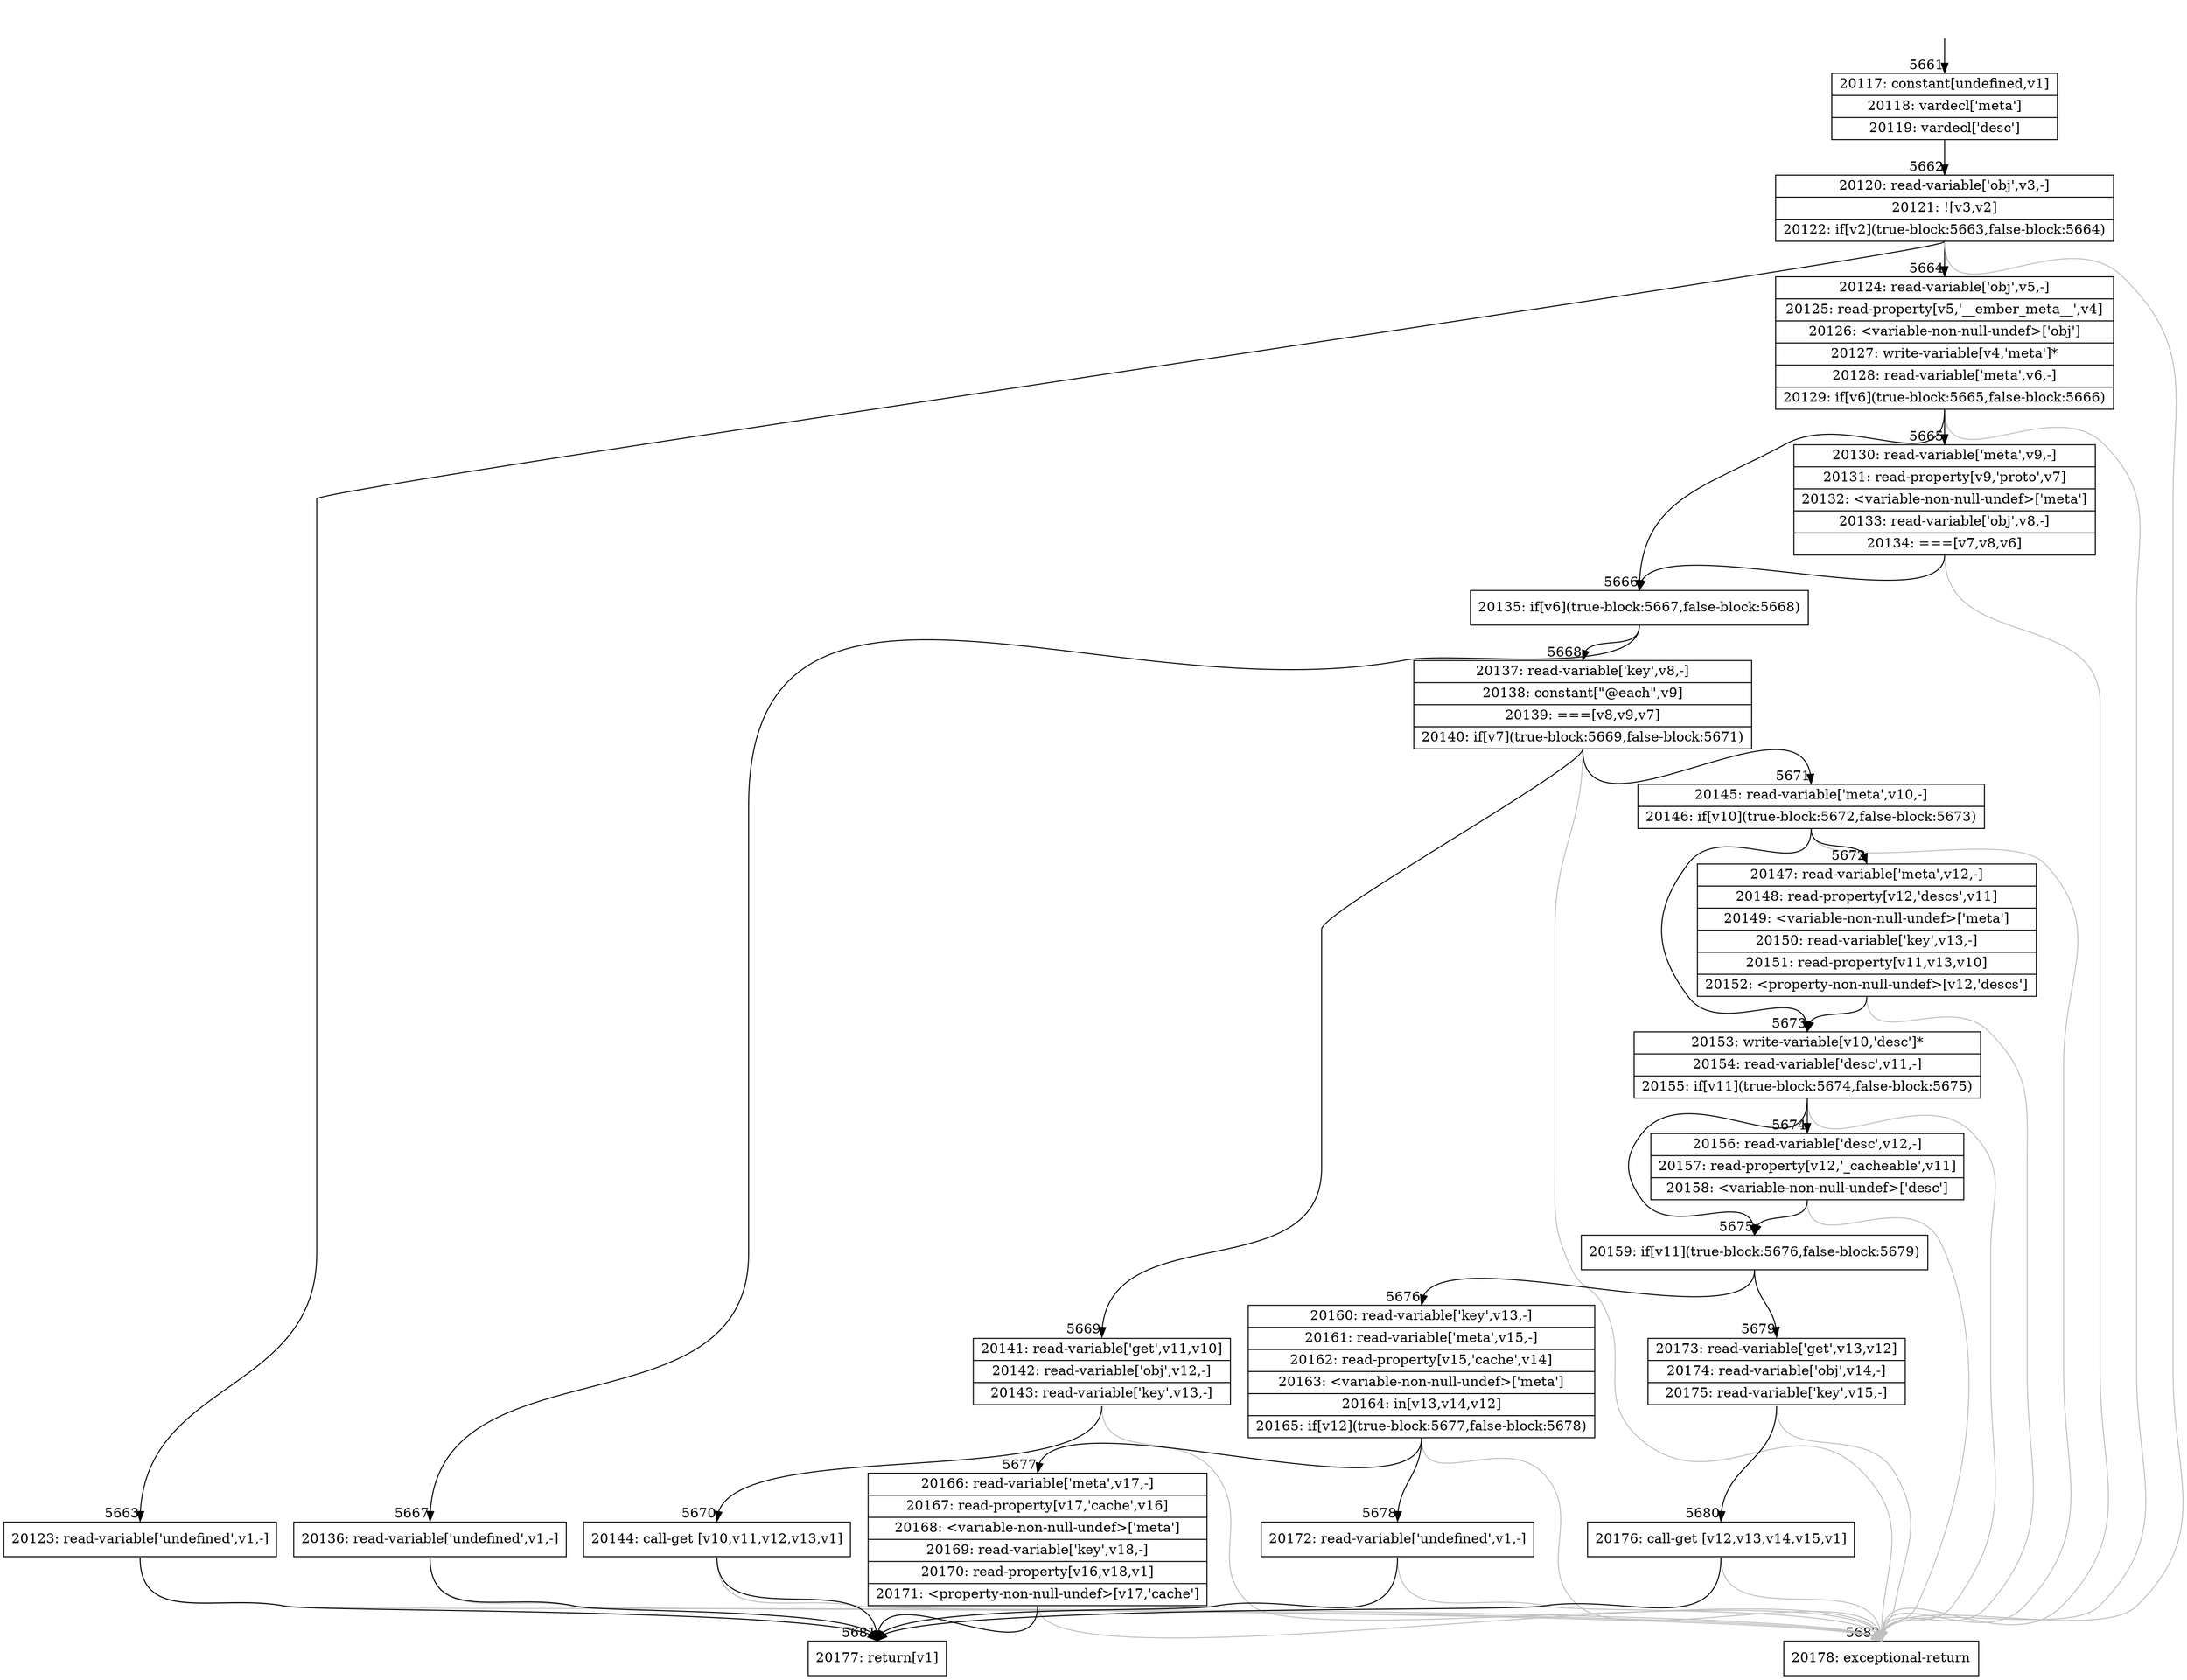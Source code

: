 digraph {
rankdir="TD"
BB_entry460[shape=none,label=""];
BB_entry460 -> BB5661 [tailport=s, headport=n, headlabel="    5661"]
BB5661 [shape=record label="{20117: constant[undefined,v1]|20118: vardecl['meta']|20119: vardecl['desc']}" ] 
BB5661 -> BB5662 [tailport=s, headport=n, headlabel="      5662"]
BB5662 [shape=record label="{20120: read-variable['obj',v3,-]|20121: ![v3,v2]|20122: if[v2](true-block:5663,false-block:5664)}" ] 
BB5662 -> BB5663 [tailport=s, headport=n, headlabel="      5663"]
BB5662 -> BB5664 [tailport=s, headport=n, headlabel="      5664"]
BB5662 -> BB5682 [tailport=s, headport=n, color=gray, headlabel="      5682"]
BB5663 [shape=record label="{20123: read-variable['undefined',v1,-]}" ] 
BB5663 -> BB5681 [tailport=s, headport=n, headlabel="      5681"]
BB5663 -> BB5682 [tailport=s, headport=n, color=gray]
BB5664 [shape=record label="{20124: read-variable['obj',v5,-]|20125: read-property[v5,'__ember_meta__',v4]|20126: \<variable-non-null-undef\>['obj']|20127: write-variable[v4,'meta']*|20128: read-variable['meta',v6,-]|20129: if[v6](true-block:5665,false-block:5666)}" ] 
BB5664 -> BB5666 [tailport=s, headport=n, headlabel="      5666"]
BB5664 -> BB5665 [tailport=s, headport=n, headlabel="      5665"]
BB5664 -> BB5682 [tailport=s, headport=n, color=gray]
BB5665 [shape=record label="{20130: read-variable['meta',v9,-]|20131: read-property[v9,'proto',v7]|20132: \<variable-non-null-undef\>['meta']|20133: read-variable['obj',v8,-]|20134: ===[v7,v8,v6]}" ] 
BB5665 -> BB5666 [tailport=s, headport=n]
BB5665 -> BB5682 [tailport=s, headport=n, color=gray]
BB5666 [shape=record label="{20135: if[v6](true-block:5667,false-block:5668)}" ] 
BB5666 -> BB5667 [tailport=s, headport=n, headlabel="      5667"]
BB5666 -> BB5668 [tailport=s, headport=n, headlabel="      5668"]
BB5667 [shape=record label="{20136: read-variable['undefined',v1,-]}" ] 
BB5667 -> BB5681 [tailport=s, headport=n]
BB5667 -> BB5682 [tailport=s, headport=n, color=gray]
BB5668 [shape=record label="{20137: read-variable['key',v8,-]|20138: constant[\"@each\",v9]|20139: ===[v8,v9,v7]|20140: if[v7](true-block:5669,false-block:5671)}" ] 
BB5668 -> BB5669 [tailport=s, headport=n, headlabel="      5669"]
BB5668 -> BB5671 [tailport=s, headport=n, headlabel="      5671"]
BB5668 -> BB5682 [tailport=s, headport=n, color=gray]
BB5669 [shape=record label="{20141: read-variable['get',v11,v10]|20142: read-variable['obj',v12,-]|20143: read-variable['key',v13,-]}" ] 
BB5669 -> BB5670 [tailport=s, headport=n, headlabel="      5670"]
BB5669 -> BB5682 [tailport=s, headport=n, color=gray]
BB5670 [shape=record label="{20144: call-get [v10,v11,v12,v13,v1]}" ] 
BB5670 -> BB5681 [tailport=s, headport=n]
BB5670 -> BB5682 [tailport=s, headport=n, color=gray]
BB5671 [shape=record label="{20145: read-variable['meta',v10,-]|20146: if[v10](true-block:5672,false-block:5673)}" ] 
BB5671 -> BB5673 [tailport=s, headport=n, headlabel="      5673"]
BB5671 -> BB5672 [tailport=s, headport=n, headlabel="      5672"]
BB5671 -> BB5682 [tailport=s, headport=n, color=gray]
BB5672 [shape=record label="{20147: read-variable['meta',v12,-]|20148: read-property[v12,'descs',v11]|20149: \<variable-non-null-undef\>['meta']|20150: read-variable['key',v13,-]|20151: read-property[v11,v13,v10]|20152: \<property-non-null-undef\>[v12,'descs']}" ] 
BB5672 -> BB5673 [tailport=s, headport=n]
BB5672 -> BB5682 [tailport=s, headport=n, color=gray]
BB5673 [shape=record label="{20153: write-variable[v10,'desc']*|20154: read-variable['desc',v11,-]|20155: if[v11](true-block:5674,false-block:5675)}" ] 
BB5673 -> BB5675 [tailport=s, headport=n, headlabel="      5675"]
BB5673 -> BB5674 [tailport=s, headport=n, headlabel="      5674"]
BB5673 -> BB5682 [tailport=s, headport=n, color=gray]
BB5674 [shape=record label="{20156: read-variable['desc',v12,-]|20157: read-property[v12,'_cacheable',v11]|20158: \<variable-non-null-undef\>['desc']}" ] 
BB5674 -> BB5675 [tailport=s, headport=n]
BB5674 -> BB5682 [tailport=s, headport=n, color=gray]
BB5675 [shape=record label="{20159: if[v11](true-block:5676,false-block:5679)}" ] 
BB5675 -> BB5676 [tailport=s, headport=n, headlabel="      5676"]
BB5675 -> BB5679 [tailport=s, headport=n, headlabel="      5679"]
BB5676 [shape=record label="{20160: read-variable['key',v13,-]|20161: read-variable['meta',v15,-]|20162: read-property[v15,'cache',v14]|20163: \<variable-non-null-undef\>['meta']|20164: in[v13,v14,v12]|20165: if[v12](true-block:5677,false-block:5678)}" ] 
BB5676 -> BB5677 [tailport=s, headport=n, headlabel="      5677"]
BB5676 -> BB5678 [tailport=s, headport=n, headlabel="      5678"]
BB5676 -> BB5682 [tailport=s, headport=n, color=gray]
BB5677 [shape=record label="{20166: read-variable['meta',v17,-]|20167: read-property[v17,'cache',v16]|20168: \<variable-non-null-undef\>['meta']|20169: read-variable['key',v18,-]|20170: read-property[v16,v18,v1]|20171: \<property-non-null-undef\>[v17,'cache']}" ] 
BB5677 -> BB5681 [tailport=s, headport=n]
BB5677 -> BB5682 [tailport=s, headport=n, color=gray]
BB5678 [shape=record label="{20172: read-variable['undefined',v1,-]}" ] 
BB5678 -> BB5681 [tailport=s, headport=n]
BB5678 -> BB5682 [tailport=s, headport=n, color=gray]
BB5679 [shape=record label="{20173: read-variable['get',v13,v12]|20174: read-variable['obj',v14,-]|20175: read-variable['key',v15,-]}" ] 
BB5679 -> BB5680 [tailport=s, headport=n, headlabel="      5680"]
BB5679 -> BB5682 [tailport=s, headport=n, color=gray]
BB5680 [shape=record label="{20176: call-get [v12,v13,v14,v15,v1]}" ] 
BB5680 -> BB5681 [tailport=s, headport=n]
BB5680 -> BB5682 [tailport=s, headport=n, color=gray]
BB5681 [shape=record label="{20177: return[v1]}" ] 
BB5682 [shape=record label="{20178: exceptional-return}" ] 
//#$~ 10322
}
